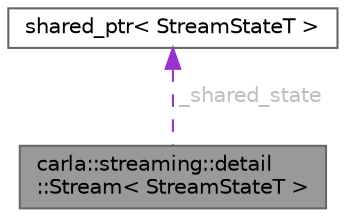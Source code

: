 digraph "carla::streaming::detail::Stream&lt; StreamStateT &gt;"
{
 // INTERACTIVE_SVG=YES
 // LATEX_PDF_SIZE
  bgcolor="transparent";
  edge [fontname=Helvetica,fontsize=10,labelfontname=Helvetica,labelfontsize=10];
  node [fontname=Helvetica,fontsize=10,shape=box,height=0.2,width=0.4];
  Node1 [id="Node000001",label="carla::streaming::detail\l::Stream\< StreamStateT \>",height=0.2,width=0.4,color="gray40", fillcolor="grey60", style="filled", fontcolor="black",tooltip=" "];
  Node2 -> Node1 [id="edge1_Node000001_Node000002",dir="back",color="darkorchid3",style="dashed",tooltip=" ",label=" _shared_state",fontcolor="grey" ];
  Node2 [id="Node000002",label="shared_ptr\< StreamStateT \>",height=0.2,width=0.4,color="gray40", fillcolor="white", style="filled",tooltip=" "];
}
